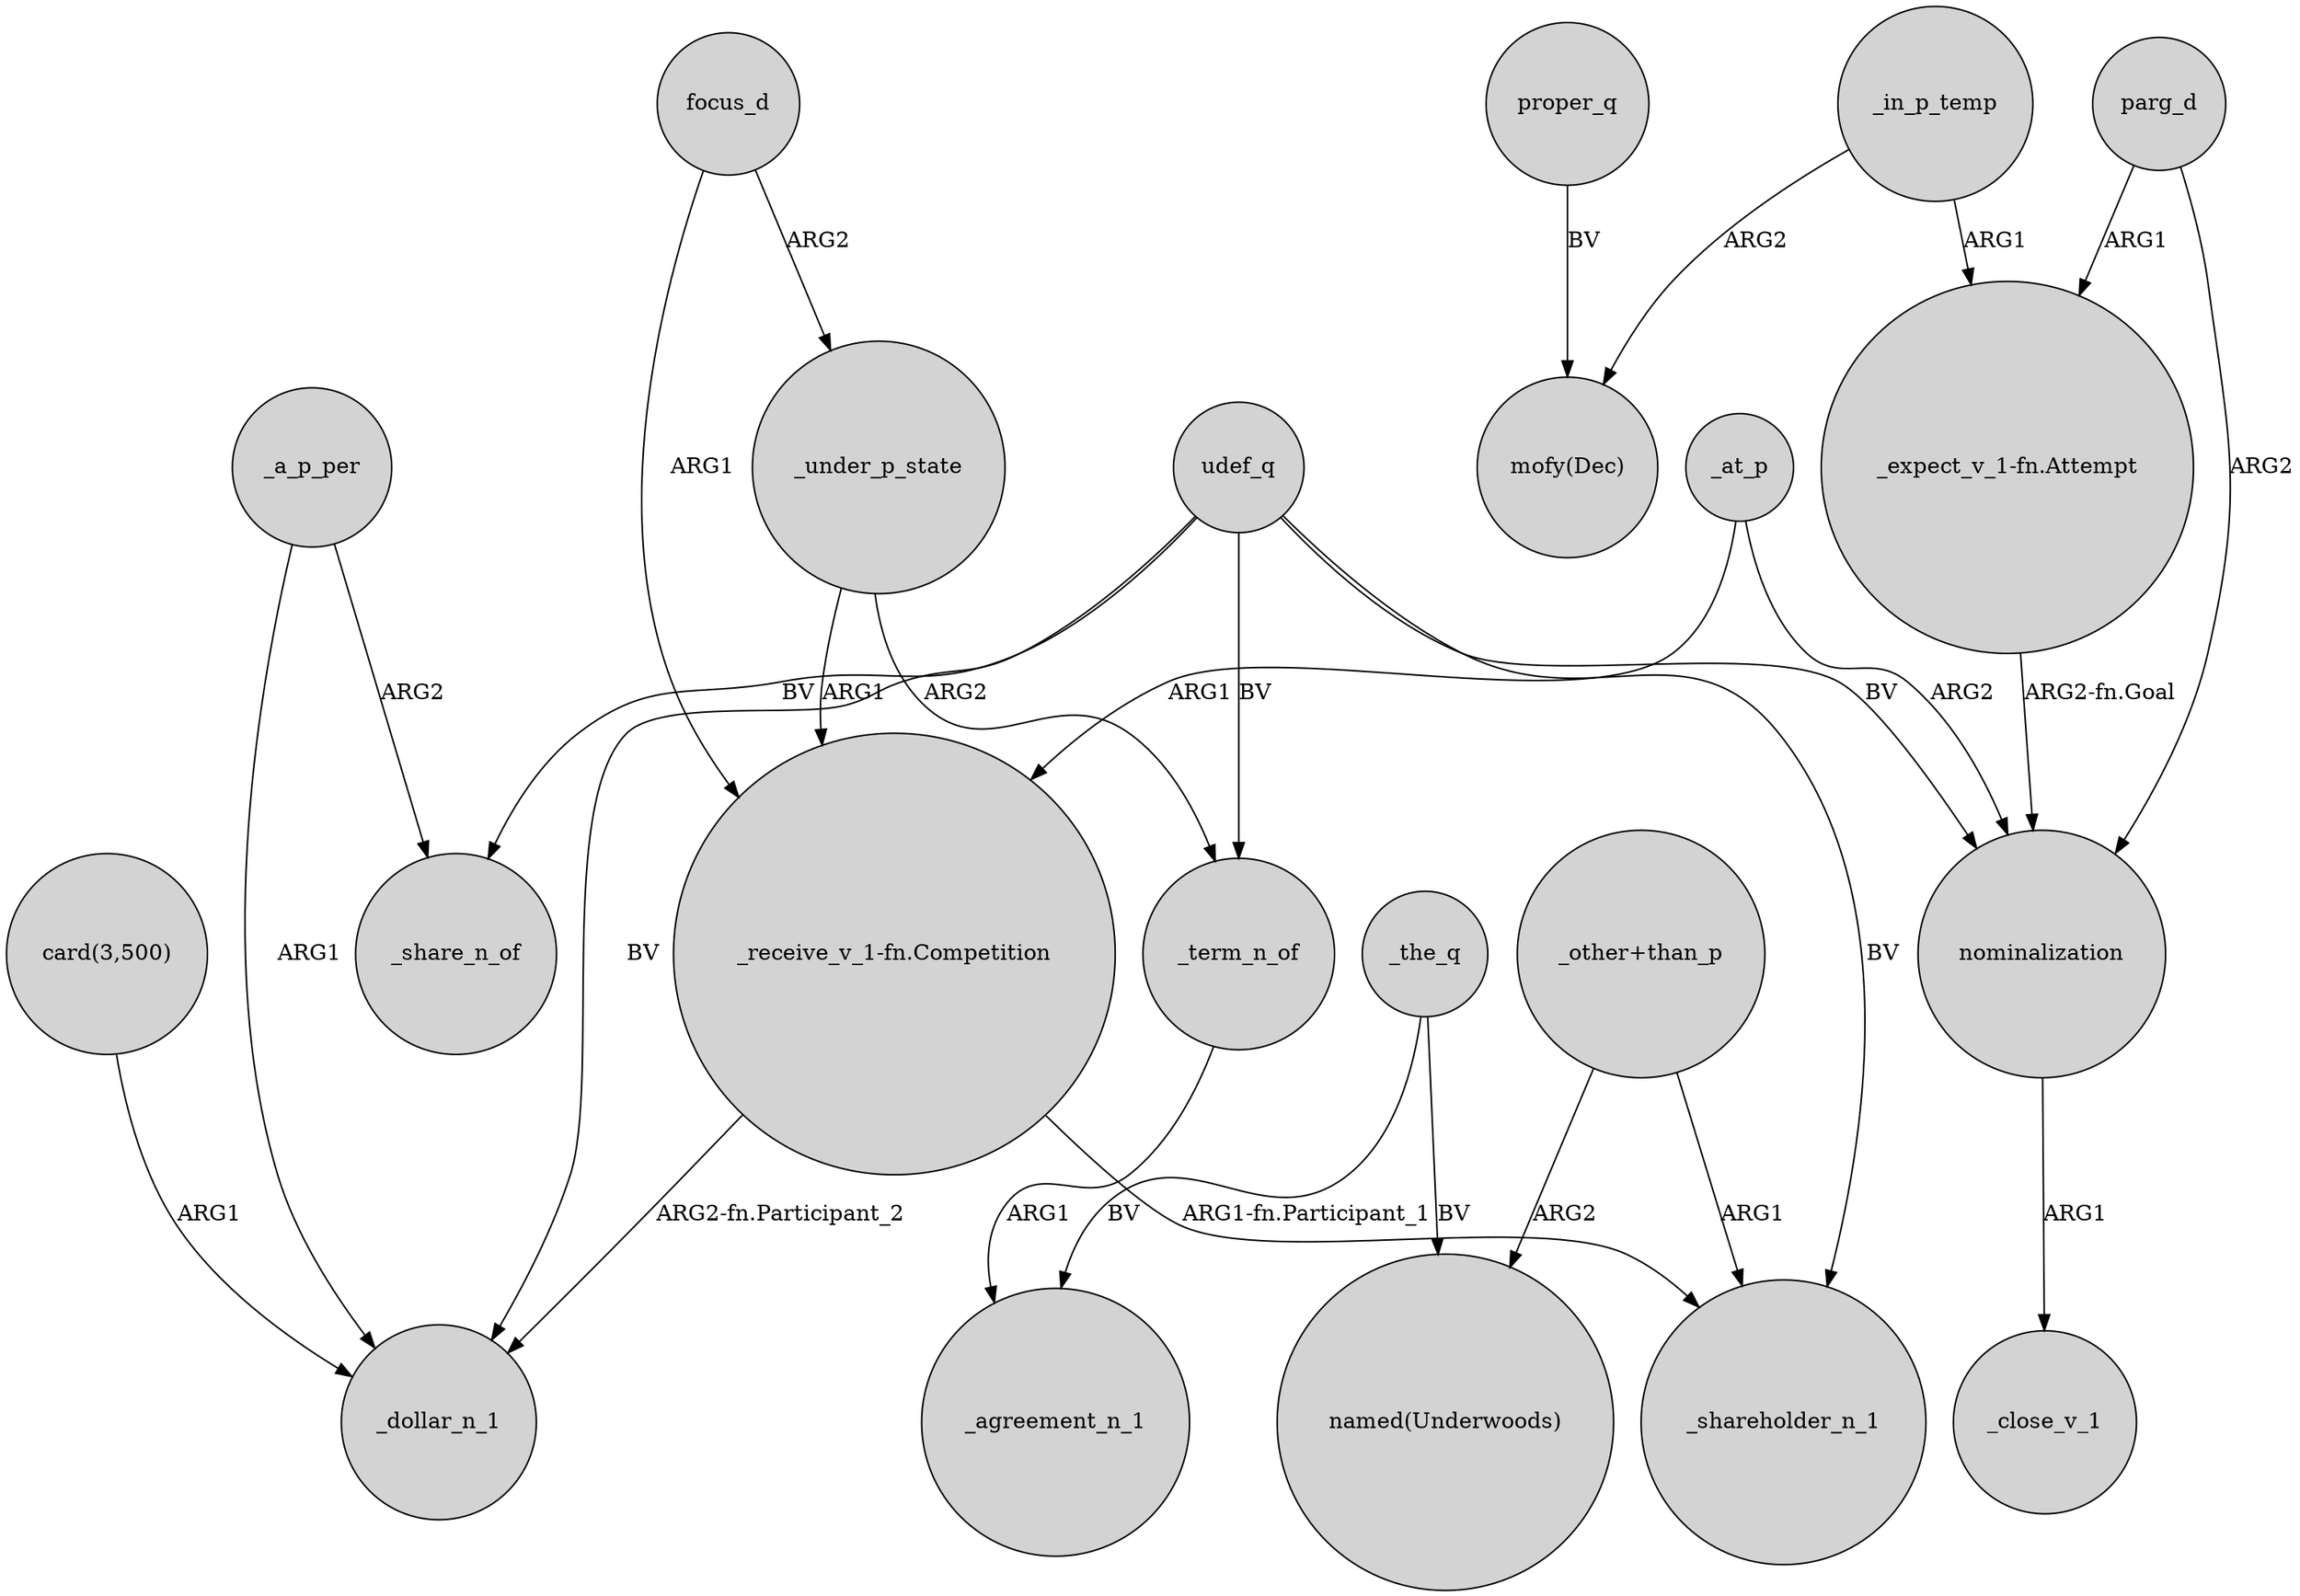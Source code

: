 digraph {
	node [shape=circle style=filled]
	_the_q -> _agreement_n_1 [label=BV]
	udef_q -> _term_n_of [label=BV]
	_at_p -> nominalization [label=ARG2]
	"_receive_v_1-fn.Competition" -> _dollar_n_1 [label="ARG2-fn.Participant_2"]
	udef_q -> _shareholder_n_1 [label=BV]
	"card(3,500)" -> _dollar_n_1 [label=ARG1]
	_in_p_temp -> "_expect_v_1-fn.Attempt" [label=ARG1]
	udef_q -> nominalization [label=BV]
	_the_q -> "named(Underwoods)" [label=BV]
	"_other+than_p" -> _shareholder_n_1 [label=ARG1]
	"_receive_v_1-fn.Competition" -> _shareholder_n_1 [label="ARG1-fn.Participant_1"]
	_under_p_state -> _term_n_of [label=ARG2]
	_at_p -> "_receive_v_1-fn.Competition" [label=ARG1]
	_under_p_state -> "_receive_v_1-fn.Competition" [label=ARG1]
	proper_q -> "mofy(Dec)" [label=BV]
	_in_p_temp -> "mofy(Dec)" [label=ARG2]
	_a_p_per -> _share_n_of [label=ARG2]
	_term_n_of -> _agreement_n_1 [label=ARG1]
	nominalization -> _close_v_1 [label=ARG1]
	"_other+than_p" -> "named(Underwoods)" [label=ARG2]
	udef_q -> _share_n_of [label=BV]
	udef_q -> _dollar_n_1 [label=BV]
	_a_p_per -> _dollar_n_1 [label=ARG1]
	focus_d -> _under_p_state [label=ARG2]
	focus_d -> "_receive_v_1-fn.Competition" [label=ARG1]
	"_expect_v_1-fn.Attempt" -> nominalization [label="ARG2-fn.Goal"]
	parg_d -> "_expect_v_1-fn.Attempt" [label=ARG1]
	parg_d -> nominalization [label=ARG2]
}
